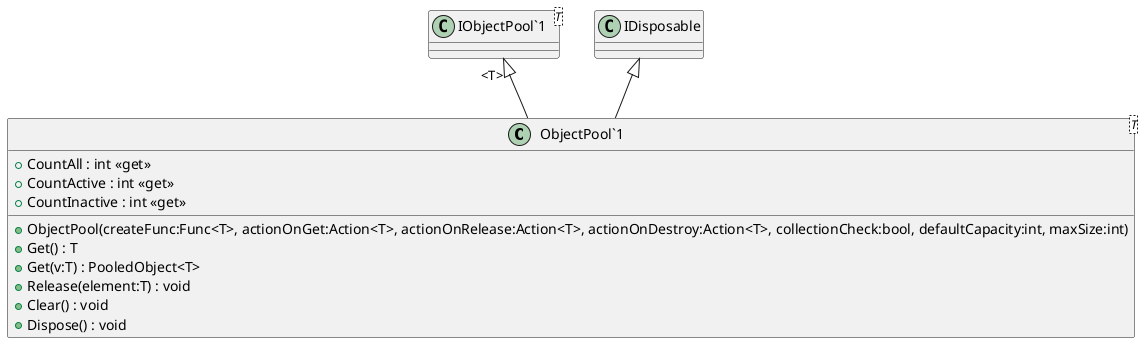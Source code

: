 @startuml
class "ObjectPool`1"<T> {
    + CountAll : int <<get>>
    + CountActive : int <<get>>
    + CountInactive : int <<get>>
    + ObjectPool(createFunc:Func<T>, actionOnGet:Action<T>, actionOnRelease:Action<T>, actionOnDestroy:Action<T>, collectionCheck:bool, defaultCapacity:int, maxSize:int)
    + Get() : T
    + Get(v:T) : PooledObject<T>
    + Release(element:T) : void
    + Clear() : void
    + Dispose() : void
}
class "IObjectPool`1"<T> {
}
IDisposable <|-- "ObjectPool`1"
"IObjectPool`1" "<T>" <|-- "ObjectPool`1"
@enduml
